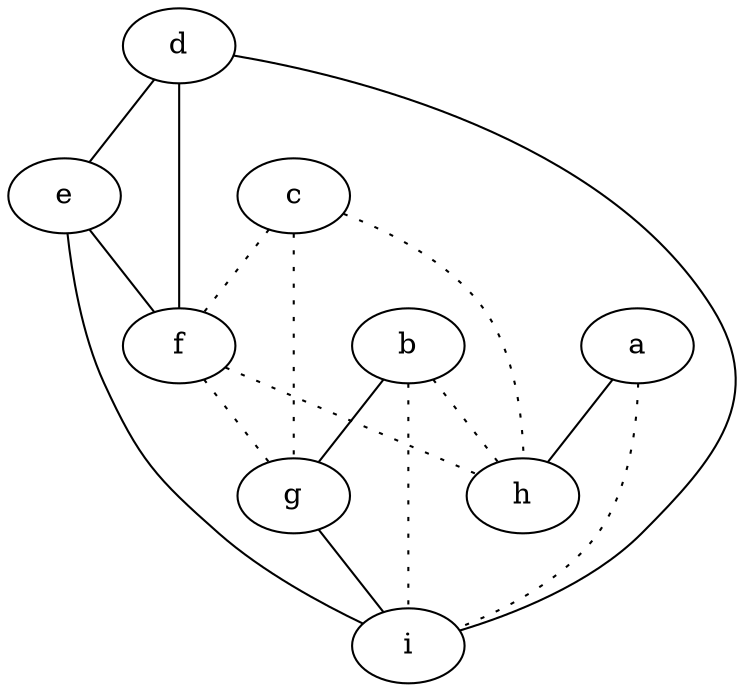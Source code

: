 graph {
a -- h;
a -- i [style=dotted];
b -- g;
b -- h [style=dotted];
b -- i [style=dotted];
c -- f [style=dotted];
c -- g [style=dotted];
c -- h [style=dotted];
d -- e;
d -- f;
d -- i;
e -- f;
e -- i;
f -- g [style=dotted];
f -- h [style=dotted];
g -- i;
}
